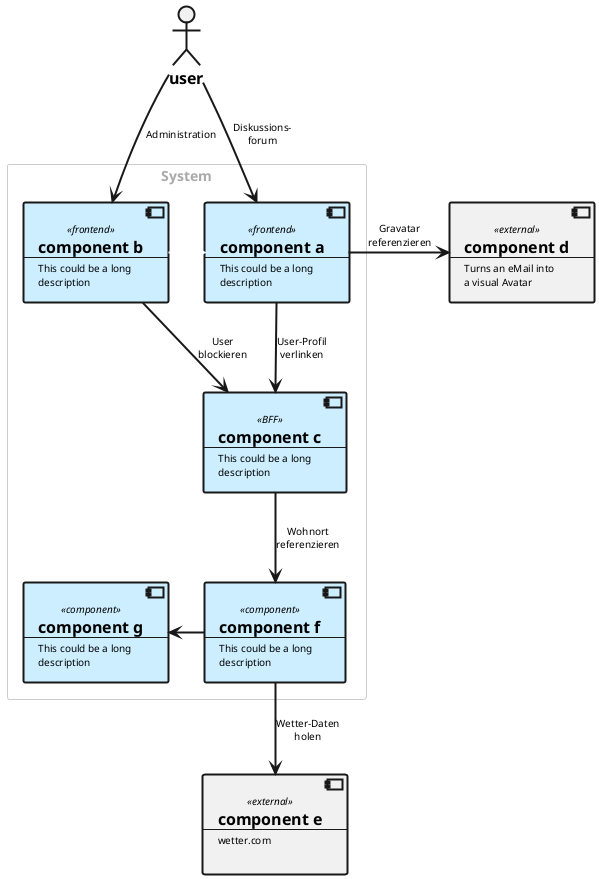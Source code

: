 @startuml demo
<style>
arrow {
    LineThickness: 2;
    FontSize: 10px;
}
component, actor {
    LineThickness: 2;
    FontSize: 10px;
}
actor {
    FontSize: 16px;
    FontStyle: bold;
}
rectangle {
    LineColor: #ccc;
    FontColor: #aaa;
}
</style>

actor "user"
rectangle "System" {
    [<size:16>**component a**\n----\nThis could be a long\ndescription] <<frontend>> as a #CEF
    [<size:16>**component b**\n----\nThis could be a long\ndescription] <<frontend>> as b #CEF
    [<size:16>**component c**\n----\nThis could be a long\ndescription] <<BFF>> as c #CEF
    [<size:16>**component f**\n----\nThis could be a long\ndescription] <<component>> as f #CEF
    [<size:16>**component g**\n----\nThis could be a long\ndescription] <<component>> as g #CEF
}
[<size:16>**component d**\n----\nTurns an eMail into\na visual Avatar] <<external>> as d
[<size:16>**component e**\n----\nwetter.com\n] <<external>> as e

a --> c : User-Profil\nverlinken
b --> c : User\nblockieren
b -[#hidden]> a
c --> f : Wohnort\nreferenzieren
a -right-> d : Gravatar\nreferenzieren
f -left-> g
user -down-> a: Diskussions-\nforum
user -down-> b: Administration
f -down-> e: Wetter-Daten\nholen

@enduml



